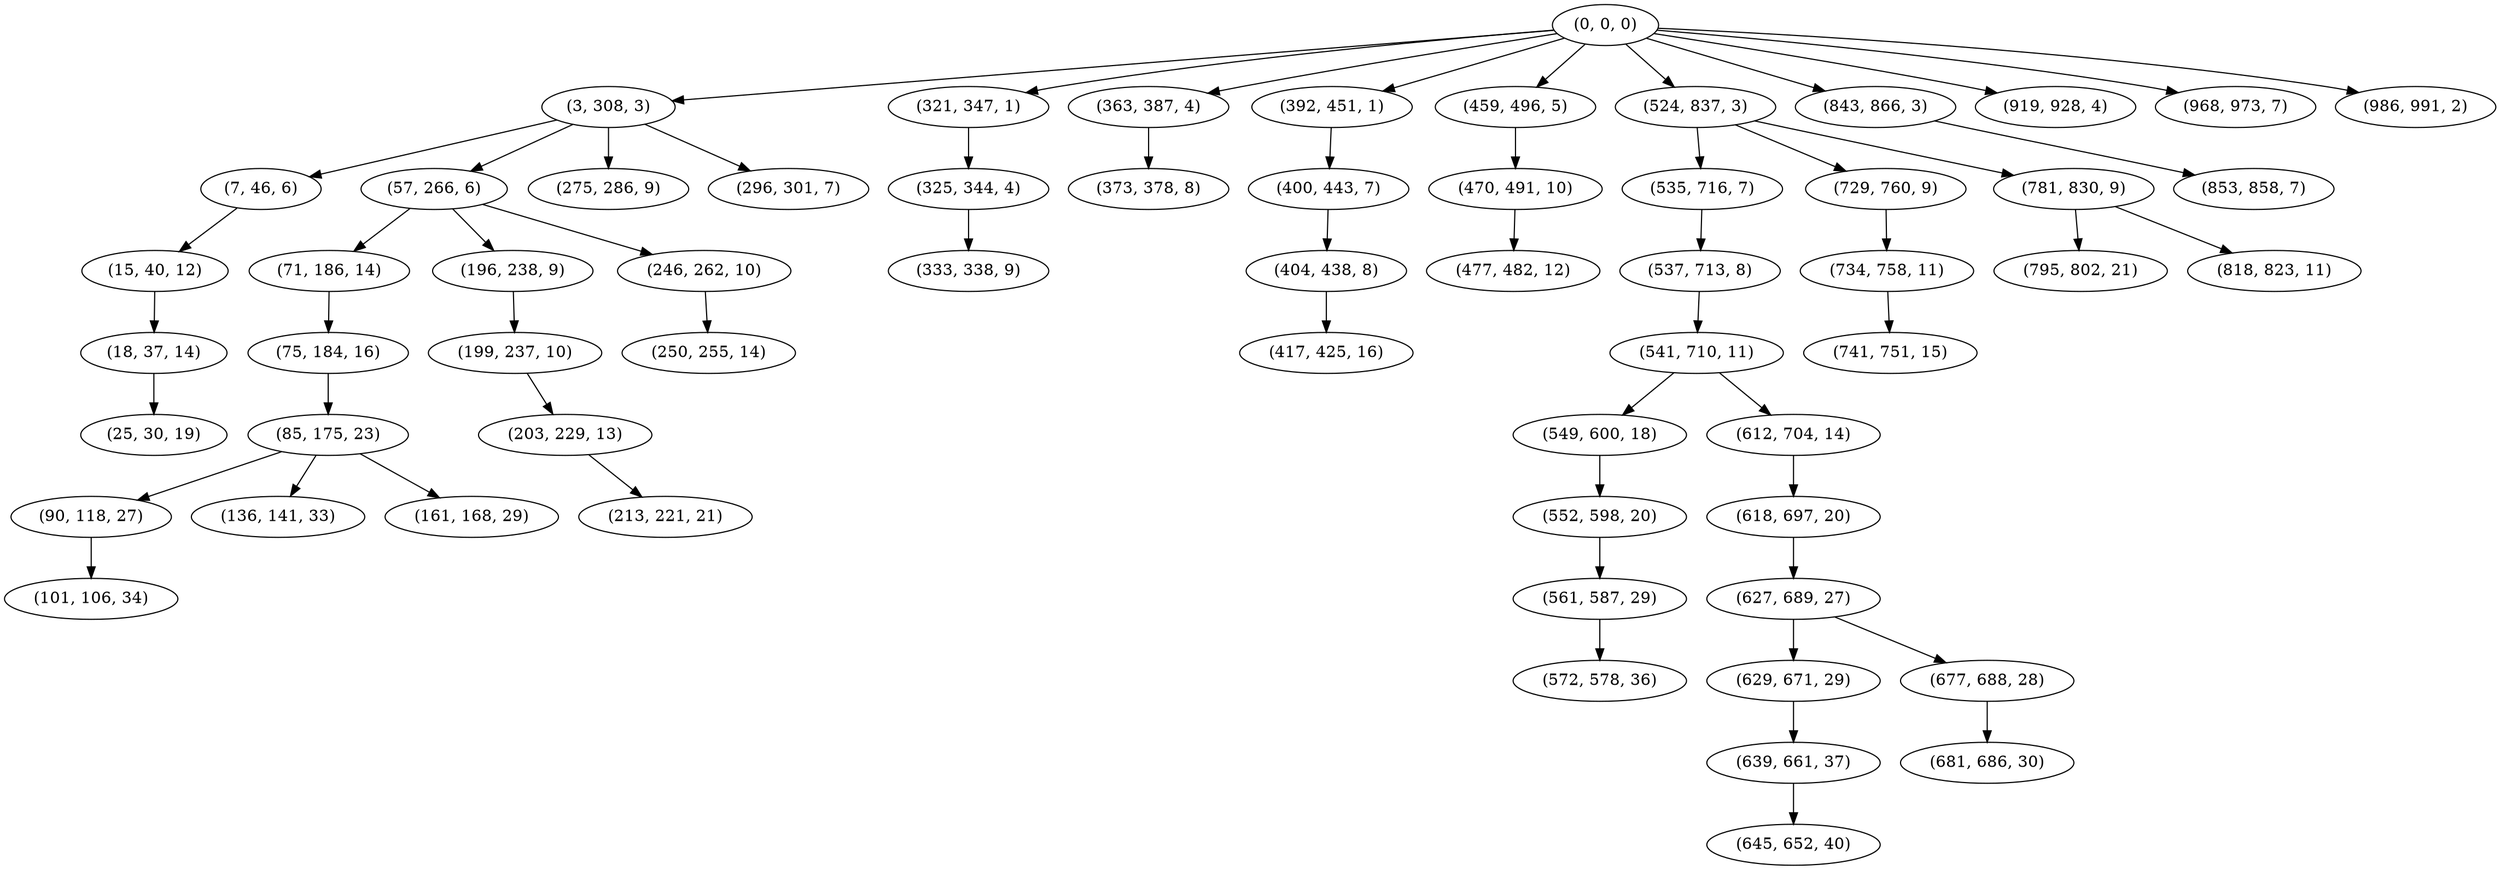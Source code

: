 digraph tree {
    "(0, 0, 0)";
    "(3, 308, 3)";
    "(7, 46, 6)";
    "(15, 40, 12)";
    "(18, 37, 14)";
    "(25, 30, 19)";
    "(57, 266, 6)";
    "(71, 186, 14)";
    "(75, 184, 16)";
    "(85, 175, 23)";
    "(90, 118, 27)";
    "(101, 106, 34)";
    "(136, 141, 33)";
    "(161, 168, 29)";
    "(196, 238, 9)";
    "(199, 237, 10)";
    "(203, 229, 13)";
    "(213, 221, 21)";
    "(246, 262, 10)";
    "(250, 255, 14)";
    "(275, 286, 9)";
    "(296, 301, 7)";
    "(321, 347, 1)";
    "(325, 344, 4)";
    "(333, 338, 9)";
    "(363, 387, 4)";
    "(373, 378, 8)";
    "(392, 451, 1)";
    "(400, 443, 7)";
    "(404, 438, 8)";
    "(417, 425, 16)";
    "(459, 496, 5)";
    "(470, 491, 10)";
    "(477, 482, 12)";
    "(524, 837, 3)";
    "(535, 716, 7)";
    "(537, 713, 8)";
    "(541, 710, 11)";
    "(549, 600, 18)";
    "(552, 598, 20)";
    "(561, 587, 29)";
    "(572, 578, 36)";
    "(612, 704, 14)";
    "(618, 697, 20)";
    "(627, 689, 27)";
    "(629, 671, 29)";
    "(639, 661, 37)";
    "(645, 652, 40)";
    "(677, 688, 28)";
    "(681, 686, 30)";
    "(729, 760, 9)";
    "(734, 758, 11)";
    "(741, 751, 15)";
    "(781, 830, 9)";
    "(795, 802, 21)";
    "(818, 823, 11)";
    "(843, 866, 3)";
    "(853, 858, 7)";
    "(919, 928, 4)";
    "(968, 973, 7)";
    "(986, 991, 2)";
    "(0, 0, 0)" -> "(3, 308, 3)";
    "(0, 0, 0)" -> "(321, 347, 1)";
    "(0, 0, 0)" -> "(363, 387, 4)";
    "(0, 0, 0)" -> "(392, 451, 1)";
    "(0, 0, 0)" -> "(459, 496, 5)";
    "(0, 0, 0)" -> "(524, 837, 3)";
    "(0, 0, 0)" -> "(843, 866, 3)";
    "(0, 0, 0)" -> "(919, 928, 4)";
    "(0, 0, 0)" -> "(968, 973, 7)";
    "(0, 0, 0)" -> "(986, 991, 2)";
    "(3, 308, 3)" -> "(7, 46, 6)";
    "(3, 308, 3)" -> "(57, 266, 6)";
    "(3, 308, 3)" -> "(275, 286, 9)";
    "(3, 308, 3)" -> "(296, 301, 7)";
    "(7, 46, 6)" -> "(15, 40, 12)";
    "(15, 40, 12)" -> "(18, 37, 14)";
    "(18, 37, 14)" -> "(25, 30, 19)";
    "(57, 266, 6)" -> "(71, 186, 14)";
    "(57, 266, 6)" -> "(196, 238, 9)";
    "(57, 266, 6)" -> "(246, 262, 10)";
    "(71, 186, 14)" -> "(75, 184, 16)";
    "(75, 184, 16)" -> "(85, 175, 23)";
    "(85, 175, 23)" -> "(90, 118, 27)";
    "(85, 175, 23)" -> "(136, 141, 33)";
    "(85, 175, 23)" -> "(161, 168, 29)";
    "(90, 118, 27)" -> "(101, 106, 34)";
    "(196, 238, 9)" -> "(199, 237, 10)";
    "(199, 237, 10)" -> "(203, 229, 13)";
    "(203, 229, 13)" -> "(213, 221, 21)";
    "(246, 262, 10)" -> "(250, 255, 14)";
    "(321, 347, 1)" -> "(325, 344, 4)";
    "(325, 344, 4)" -> "(333, 338, 9)";
    "(363, 387, 4)" -> "(373, 378, 8)";
    "(392, 451, 1)" -> "(400, 443, 7)";
    "(400, 443, 7)" -> "(404, 438, 8)";
    "(404, 438, 8)" -> "(417, 425, 16)";
    "(459, 496, 5)" -> "(470, 491, 10)";
    "(470, 491, 10)" -> "(477, 482, 12)";
    "(524, 837, 3)" -> "(535, 716, 7)";
    "(524, 837, 3)" -> "(729, 760, 9)";
    "(524, 837, 3)" -> "(781, 830, 9)";
    "(535, 716, 7)" -> "(537, 713, 8)";
    "(537, 713, 8)" -> "(541, 710, 11)";
    "(541, 710, 11)" -> "(549, 600, 18)";
    "(541, 710, 11)" -> "(612, 704, 14)";
    "(549, 600, 18)" -> "(552, 598, 20)";
    "(552, 598, 20)" -> "(561, 587, 29)";
    "(561, 587, 29)" -> "(572, 578, 36)";
    "(612, 704, 14)" -> "(618, 697, 20)";
    "(618, 697, 20)" -> "(627, 689, 27)";
    "(627, 689, 27)" -> "(629, 671, 29)";
    "(627, 689, 27)" -> "(677, 688, 28)";
    "(629, 671, 29)" -> "(639, 661, 37)";
    "(639, 661, 37)" -> "(645, 652, 40)";
    "(677, 688, 28)" -> "(681, 686, 30)";
    "(729, 760, 9)" -> "(734, 758, 11)";
    "(734, 758, 11)" -> "(741, 751, 15)";
    "(781, 830, 9)" -> "(795, 802, 21)";
    "(781, 830, 9)" -> "(818, 823, 11)";
    "(843, 866, 3)" -> "(853, 858, 7)";
}

